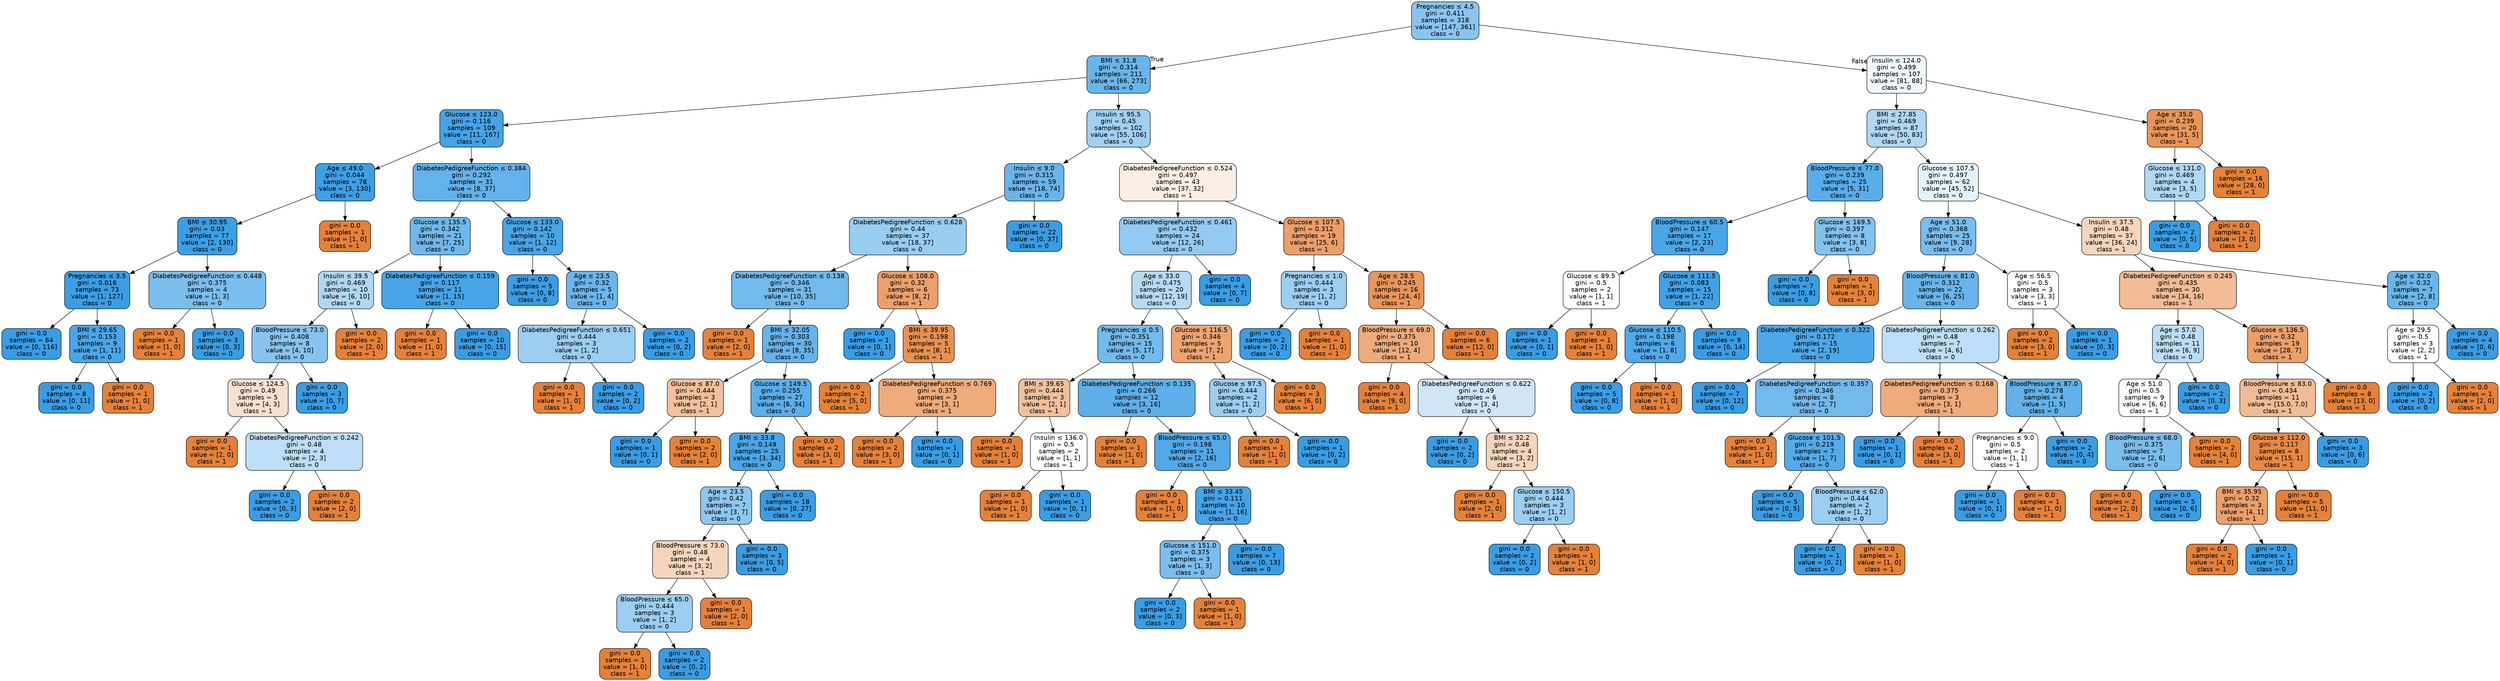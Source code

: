 digraph Tree {
node [shape=box, style="filled, rounded", color="black", fontname="helvetica"] ;
edge [fontname="helvetica"] ;
0 [label=<Pregnancies &le; 4.5<br/>gini = 0.411<br/>samples = 318<br/>value = [147, 361]<br/>class = 0>, fillcolor="#8ac5f0"] ;
1 [label=<BMI &le; 31.8<br/>gini = 0.314<br/>samples = 211<br/>value = [66, 273]<br/>class = 0>, fillcolor="#69b5eb"] ;
0 -> 1 [labeldistance=2.5, labelangle=45, headlabel="True"] ;
2 [label=<Glucose &le; 123.0<br/>gini = 0.116<br/>samples = 109<br/>value = [11, 167]<br/>class = 0>, fillcolor="#46a3e7"] ;
1 -> 2 ;
3 [label=<Age &le; 49.0<br/>gini = 0.044<br/>samples = 78<br/>value = [3, 130]<br/>class = 0>, fillcolor="#3e9fe6"] ;
2 -> 3 ;
4 [label=<BMI &le; 30.95<br/>gini = 0.03<br/>samples = 77<br/>value = [2, 130]<br/>class = 0>, fillcolor="#3c9fe5"] ;
3 -> 4 ;
5 [label=<Pregnancies &le; 3.5<br/>gini = 0.016<br/>samples = 73<br/>value = [1, 127]<br/>class = 0>, fillcolor="#3b9ee5"] ;
4 -> 5 ;
6 [label=<gini = 0.0<br/>samples = 64<br/>value = [0, 116]<br/>class = 0>, fillcolor="#399de5"] ;
5 -> 6 ;
7 [label=<BMI &le; 29.65<br/>gini = 0.153<br/>samples = 9<br/>value = [1, 11]<br/>class = 0>, fillcolor="#4ba6e7"] ;
5 -> 7 ;
8 [label=<gini = 0.0<br/>samples = 8<br/>value = [0, 11]<br/>class = 0>, fillcolor="#399de5"] ;
7 -> 8 ;
9 [label=<gini = 0.0<br/>samples = 1<br/>value = [1, 0]<br/>class = 1>, fillcolor="#e58139"] ;
7 -> 9 ;
10 [label=<DiabetesPedigreeFunction &le; 0.448<br/>gini = 0.375<br/>samples = 4<br/>value = [1, 3]<br/>class = 0>, fillcolor="#7bbeee"] ;
4 -> 10 ;
11 [label=<gini = 0.0<br/>samples = 1<br/>value = [1, 0]<br/>class = 1>, fillcolor="#e58139"] ;
10 -> 11 ;
12 [label=<gini = 0.0<br/>samples = 3<br/>value = [0, 3]<br/>class = 0>, fillcolor="#399de5"] ;
10 -> 12 ;
13 [label=<gini = 0.0<br/>samples = 1<br/>value = [1, 0]<br/>class = 1>, fillcolor="#e58139"] ;
3 -> 13 ;
14 [label=<DiabetesPedigreeFunction &le; 0.384<br/>gini = 0.292<br/>samples = 31<br/>value = [8, 37]<br/>class = 0>, fillcolor="#64b2eb"] ;
2 -> 14 ;
15 [label=<Glucose &le; 135.5<br/>gini = 0.342<br/>samples = 21<br/>value = [7, 25]<br/>class = 0>, fillcolor="#70b8ec"] ;
14 -> 15 ;
16 [label=<Insulin &le; 39.5<br/>gini = 0.469<br/>samples = 10<br/>value = [6, 10]<br/>class = 0>, fillcolor="#b0d8f5"] ;
15 -> 16 ;
17 [label=<BloodPressure &le; 73.0<br/>gini = 0.408<br/>samples = 8<br/>value = [4, 10]<br/>class = 0>, fillcolor="#88c4ef"] ;
16 -> 17 ;
18 [label=<Glucose &le; 124.5<br/>gini = 0.49<br/>samples = 5<br/>value = [4, 3]<br/>class = 1>, fillcolor="#f8e0ce"] ;
17 -> 18 ;
19 [label=<gini = 0.0<br/>samples = 1<br/>value = [2, 0]<br/>class = 1>, fillcolor="#e58139"] ;
18 -> 19 ;
20 [label=<DiabetesPedigreeFunction &le; 0.242<br/>gini = 0.48<br/>samples = 4<br/>value = [2, 3]<br/>class = 0>, fillcolor="#bddef6"] ;
18 -> 20 ;
21 [label=<gini = 0.0<br/>samples = 2<br/>value = [0, 3]<br/>class = 0>, fillcolor="#399de5"] ;
20 -> 21 ;
22 [label=<gini = 0.0<br/>samples = 2<br/>value = [2, 0]<br/>class = 1>, fillcolor="#e58139"] ;
20 -> 22 ;
23 [label=<gini = 0.0<br/>samples = 3<br/>value = [0, 7]<br/>class = 0>, fillcolor="#399de5"] ;
17 -> 23 ;
24 [label=<gini = 0.0<br/>samples = 2<br/>value = [2, 0]<br/>class = 1>, fillcolor="#e58139"] ;
16 -> 24 ;
25 [label=<DiabetesPedigreeFunction &le; 0.159<br/>gini = 0.117<br/>samples = 11<br/>value = [1, 15]<br/>class = 0>, fillcolor="#46a4e7"] ;
15 -> 25 ;
26 [label=<gini = 0.0<br/>samples = 1<br/>value = [1, 0]<br/>class = 1>, fillcolor="#e58139"] ;
25 -> 26 ;
27 [label=<gini = 0.0<br/>samples = 10<br/>value = [0, 15]<br/>class = 0>, fillcolor="#399de5"] ;
25 -> 27 ;
28 [label=<Glucose &le; 133.0<br/>gini = 0.142<br/>samples = 10<br/>value = [1, 12]<br/>class = 0>, fillcolor="#49a5e7"] ;
14 -> 28 ;
29 [label=<gini = 0.0<br/>samples = 5<br/>value = [0, 8]<br/>class = 0>, fillcolor="#399de5"] ;
28 -> 29 ;
30 [label=<Age &le; 23.5<br/>gini = 0.32<br/>samples = 5<br/>value = [1, 4]<br/>class = 0>, fillcolor="#6ab6ec"] ;
28 -> 30 ;
31 [label=<DiabetesPedigreeFunction &le; 0.651<br/>gini = 0.444<br/>samples = 3<br/>value = [1, 2]<br/>class = 0>, fillcolor="#9ccef2"] ;
30 -> 31 ;
32 [label=<gini = 0.0<br/>samples = 1<br/>value = [1, 0]<br/>class = 1>, fillcolor="#e58139"] ;
31 -> 32 ;
33 [label=<gini = 0.0<br/>samples = 2<br/>value = [0, 2]<br/>class = 0>, fillcolor="#399de5"] ;
31 -> 33 ;
34 [label=<gini = 0.0<br/>samples = 2<br/>value = [0, 2]<br/>class = 0>, fillcolor="#399de5"] ;
30 -> 34 ;
35 [label=<Insulin &le; 95.5<br/>gini = 0.45<br/>samples = 102<br/>value = [55, 106]<br/>class = 0>, fillcolor="#a0d0f2"] ;
1 -> 35 ;
36 [label=<Insulin &le; 9.0<br/>gini = 0.315<br/>samples = 59<br/>value = [18, 74]<br/>class = 0>, fillcolor="#69b5eb"] ;
35 -> 36 ;
37 [label=<DiabetesPedigreeFunction &le; 0.628<br/>gini = 0.44<br/>samples = 37<br/>value = [18, 37]<br/>class = 0>, fillcolor="#99cdf2"] ;
36 -> 37 ;
38 [label=<DiabetesPedigreeFunction &le; 0.138<br/>gini = 0.346<br/>samples = 31<br/>value = [10, 35]<br/>class = 0>, fillcolor="#72b9ec"] ;
37 -> 38 ;
39 [label=<gini = 0.0<br/>samples = 1<br/>value = [2, 0]<br/>class = 1>, fillcolor="#e58139"] ;
38 -> 39 ;
40 [label=<BMI &le; 32.05<br/>gini = 0.303<br/>samples = 30<br/>value = [8, 35]<br/>class = 0>, fillcolor="#66b3eb"] ;
38 -> 40 ;
41 [label=<Glucose &le; 87.0<br/>gini = 0.444<br/>samples = 3<br/>value = [2, 1]<br/>class = 1>, fillcolor="#f2c09c"] ;
40 -> 41 ;
42 [label=<gini = 0.0<br/>samples = 1<br/>value = [0, 1]<br/>class = 0>, fillcolor="#399de5"] ;
41 -> 42 ;
43 [label=<gini = 0.0<br/>samples = 2<br/>value = [2, 0]<br/>class = 1>, fillcolor="#e58139"] ;
41 -> 43 ;
44 [label=<Glucose &le; 149.5<br/>gini = 0.255<br/>samples = 27<br/>value = [6, 34]<br/>class = 0>, fillcolor="#5caeea"] ;
40 -> 44 ;
45 [label=<BMI &le; 33.8<br/>gini = 0.149<br/>samples = 25<br/>value = [3, 34]<br/>class = 0>, fillcolor="#4aa6e7"] ;
44 -> 45 ;
46 [label=<Age &le; 23.5<br/>gini = 0.42<br/>samples = 7<br/>value = [3, 7]<br/>class = 0>, fillcolor="#8ec7f0"] ;
45 -> 46 ;
47 [label=<BloodPressure &le; 73.0<br/>gini = 0.48<br/>samples = 4<br/>value = [3, 2]<br/>class = 1>, fillcolor="#f6d5bd"] ;
46 -> 47 ;
48 [label=<BloodPressure &le; 65.0<br/>gini = 0.444<br/>samples = 3<br/>value = [1, 2]<br/>class = 0>, fillcolor="#9ccef2"] ;
47 -> 48 ;
49 [label=<gini = 0.0<br/>samples = 1<br/>value = [1, 0]<br/>class = 1>, fillcolor="#e58139"] ;
48 -> 49 ;
50 [label=<gini = 0.0<br/>samples = 2<br/>value = [0, 2]<br/>class = 0>, fillcolor="#399de5"] ;
48 -> 50 ;
51 [label=<gini = 0.0<br/>samples = 1<br/>value = [2, 0]<br/>class = 1>, fillcolor="#e58139"] ;
47 -> 51 ;
52 [label=<gini = 0.0<br/>samples = 3<br/>value = [0, 5]<br/>class = 0>, fillcolor="#399de5"] ;
46 -> 52 ;
53 [label=<gini = 0.0<br/>samples = 18<br/>value = [0, 27]<br/>class = 0>, fillcolor="#399de5"] ;
45 -> 53 ;
54 [label=<gini = 0.0<br/>samples = 2<br/>value = [3, 0]<br/>class = 1>, fillcolor="#e58139"] ;
44 -> 54 ;
55 [label=<Glucose &le; 108.0<br/>gini = 0.32<br/>samples = 6<br/>value = [8, 2]<br/>class = 1>, fillcolor="#eca06a"] ;
37 -> 55 ;
56 [label=<gini = 0.0<br/>samples = 1<br/>value = [0, 1]<br/>class = 0>, fillcolor="#399de5"] ;
55 -> 56 ;
57 [label=<BMI &le; 39.95<br/>gini = 0.198<br/>samples = 5<br/>value = [8, 1]<br/>class = 1>, fillcolor="#e89152"] ;
55 -> 57 ;
58 [label=<gini = 0.0<br/>samples = 2<br/>value = [5, 0]<br/>class = 1>, fillcolor="#e58139"] ;
57 -> 58 ;
59 [label=<DiabetesPedigreeFunction &le; 0.769<br/>gini = 0.375<br/>samples = 3<br/>value = [3, 1]<br/>class = 1>, fillcolor="#eeab7b"] ;
57 -> 59 ;
60 [label=<gini = 0.0<br/>samples = 2<br/>value = [3, 0]<br/>class = 1>, fillcolor="#e58139"] ;
59 -> 60 ;
61 [label=<gini = 0.0<br/>samples = 1<br/>value = [0, 1]<br/>class = 0>, fillcolor="#399de5"] ;
59 -> 61 ;
62 [label=<gini = 0.0<br/>samples = 22<br/>value = [0, 37]<br/>class = 0>, fillcolor="#399de5"] ;
36 -> 62 ;
63 [label=<DiabetesPedigreeFunction &le; 0.524<br/>gini = 0.497<br/>samples = 43<br/>value = [37, 32]<br/>class = 1>, fillcolor="#fbeee4"] ;
35 -> 63 ;
64 [label=<DiabetesPedigreeFunction &le; 0.461<br/>gini = 0.432<br/>samples = 24<br/>value = [12, 26]<br/>class = 0>, fillcolor="#94caf1"] ;
63 -> 64 ;
65 [label=<Age &le; 33.0<br/>gini = 0.475<br/>samples = 20<br/>value = [12, 19]<br/>class = 0>, fillcolor="#b6dbf5"] ;
64 -> 65 ;
66 [label=<Pregnancies &le; 0.5<br/>gini = 0.351<br/>samples = 15<br/>value = [5, 17]<br/>class = 0>, fillcolor="#73baed"] ;
65 -> 66 ;
67 [label=<BMI &le; 39.65<br/>gini = 0.444<br/>samples = 3<br/>value = [2, 1]<br/>class = 1>, fillcolor="#f2c09c"] ;
66 -> 67 ;
68 [label=<gini = 0.0<br/>samples = 1<br/>value = [1, 0]<br/>class = 1>, fillcolor="#e58139"] ;
67 -> 68 ;
69 [label=<Insulin &le; 136.0<br/>gini = 0.5<br/>samples = 2<br/>value = [1, 1]<br/>class = 1>, fillcolor="#ffffff"] ;
67 -> 69 ;
70 [label=<gini = 0.0<br/>samples = 1<br/>value = [1, 0]<br/>class = 1>, fillcolor="#e58139"] ;
69 -> 70 ;
71 [label=<gini = 0.0<br/>samples = 1<br/>value = [0, 1]<br/>class = 0>, fillcolor="#399de5"] ;
69 -> 71 ;
72 [label=<DiabetesPedigreeFunction &le; 0.135<br/>gini = 0.266<br/>samples = 12<br/>value = [3, 16]<br/>class = 0>, fillcolor="#5eafea"] ;
66 -> 72 ;
73 [label=<gini = 0.0<br/>samples = 1<br/>value = [1, 0]<br/>class = 1>, fillcolor="#e58139"] ;
72 -> 73 ;
74 [label=<BloodPressure &le; 65.0<br/>gini = 0.198<br/>samples = 11<br/>value = [2, 16]<br/>class = 0>, fillcolor="#52a9e8"] ;
72 -> 74 ;
75 [label=<gini = 0.0<br/>samples = 1<br/>value = [1, 0]<br/>class = 1>, fillcolor="#e58139"] ;
74 -> 75 ;
76 [label=<BMI &le; 33.45<br/>gini = 0.111<br/>samples = 10<br/>value = [1, 16]<br/>class = 0>, fillcolor="#45a3e7"] ;
74 -> 76 ;
77 [label=<Glucose &le; 151.0<br/>gini = 0.375<br/>samples = 3<br/>value = [1, 3]<br/>class = 0>, fillcolor="#7bbeee"] ;
76 -> 77 ;
78 [label=<gini = 0.0<br/>samples = 2<br/>value = [0, 3]<br/>class = 0>, fillcolor="#399de5"] ;
77 -> 78 ;
79 [label=<gini = 0.0<br/>samples = 1<br/>value = [1, 0]<br/>class = 1>, fillcolor="#e58139"] ;
77 -> 79 ;
80 [label=<gini = 0.0<br/>samples = 7<br/>value = [0, 13]<br/>class = 0>, fillcolor="#399de5"] ;
76 -> 80 ;
81 [label=<Glucose &le; 116.5<br/>gini = 0.346<br/>samples = 5<br/>value = [7, 2]<br/>class = 1>, fillcolor="#eca572"] ;
65 -> 81 ;
82 [label=<Glucose &le; 97.5<br/>gini = 0.444<br/>samples = 2<br/>value = [1, 2]<br/>class = 0>, fillcolor="#9ccef2"] ;
81 -> 82 ;
83 [label=<gini = 0.0<br/>samples = 1<br/>value = [1, 0]<br/>class = 1>, fillcolor="#e58139"] ;
82 -> 83 ;
84 [label=<gini = 0.0<br/>samples = 1<br/>value = [0, 2]<br/>class = 0>, fillcolor="#399de5"] ;
82 -> 84 ;
85 [label=<gini = 0.0<br/>samples = 3<br/>value = [6, 0]<br/>class = 1>, fillcolor="#e58139"] ;
81 -> 85 ;
86 [label=<gini = 0.0<br/>samples = 4<br/>value = [0, 7]<br/>class = 0>, fillcolor="#399de5"] ;
64 -> 86 ;
87 [label=<Glucose &le; 107.5<br/>gini = 0.312<br/>samples = 19<br/>value = [25, 6]<br/>class = 1>, fillcolor="#eb9f69"] ;
63 -> 87 ;
88 [label=<Pregnancies &le; 1.0<br/>gini = 0.444<br/>samples = 3<br/>value = [1, 2]<br/>class = 0>, fillcolor="#9ccef2"] ;
87 -> 88 ;
89 [label=<gini = 0.0<br/>samples = 2<br/>value = [0, 2]<br/>class = 0>, fillcolor="#399de5"] ;
88 -> 89 ;
90 [label=<gini = 0.0<br/>samples = 1<br/>value = [1, 0]<br/>class = 1>, fillcolor="#e58139"] ;
88 -> 90 ;
91 [label=<Age &le; 28.5<br/>gini = 0.245<br/>samples = 16<br/>value = [24, 4]<br/>class = 1>, fillcolor="#e9965a"] ;
87 -> 91 ;
92 [label=<BloodPressure &le; 69.0<br/>gini = 0.375<br/>samples = 10<br/>value = [12, 4]<br/>class = 1>, fillcolor="#eeab7b"] ;
91 -> 92 ;
93 [label=<gini = 0.0<br/>samples = 4<br/>value = [9, 0]<br/>class = 1>, fillcolor="#e58139"] ;
92 -> 93 ;
94 [label=<DiabetesPedigreeFunction &le; 0.622<br/>gini = 0.49<br/>samples = 6<br/>value = [3, 4]<br/>class = 0>, fillcolor="#cee6f8"] ;
92 -> 94 ;
95 [label=<gini = 0.0<br/>samples = 2<br/>value = [0, 2]<br/>class = 0>, fillcolor="#399de5"] ;
94 -> 95 ;
96 [label=<BMI &le; 32.2<br/>gini = 0.48<br/>samples = 4<br/>value = [3, 2]<br/>class = 1>, fillcolor="#f6d5bd"] ;
94 -> 96 ;
97 [label=<gini = 0.0<br/>samples = 1<br/>value = [2, 0]<br/>class = 1>, fillcolor="#e58139"] ;
96 -> 97 ;
98 [label=<Glucose &le; 150.5<br/>gini = 0.444<br/>samples = 3<br/>value = [1, 2]<br/>class = 0>, fillcolor="#9ccef2"] ;
96 -> 98 ;
99 [label=<gini = 0.0<br/>samples = 2<br/>value = [0, 2]<br/>class = 0>, fillcolor="#399de5"] ;
98 -> 99 ;
100 [label=<gini = 0.0<br/>samples = 1<br/>value = [1, 0]<br/>class = 1>, fillcolor="#e58139"] ;
98 -> 100 ;
101 [label=<gini = 0.0<br/>samples = 6<br/>value = [12, 0]<br/>class = 1>, fillcolor="#e58139"] ;
91 -> 101 ;
102 [label=<Insulin &le; 124.0<br/>gini = 0.499<br/>samples = 107<br/>value = [81, 88]<br/>class = 0>, fillcolor="#eff7fd"] ;
0 -> 102 [labeldistance=2.5, labelangle=-45, headlabel="False"] ;
103 [label=<BMI &le; 27.85<br/>gini = 0.469<br/>samples = 87<br/>value = [50, 83]<br/>class = 0>, fillcolor="#b0d8f5"] ;
102 -> 103 ;
104 [label=<BloodPressure &le; 77.0<br/>gini = 0.239<br/>samples = 25<br/>value = [5, 31]<br/>class = 0>, fillcolor="#59ade9"] ;
103 -> 104 ;
105 [label=<BloodPressure &le; 60.5<br/>gini = 0.147<br/>samples = 17<br/>value = [2, 23]<br/>class = 0>, fillcolor="#4aa6e7"] ;
104 -> 105 ;
106 [label=<Glucose &le; 89.5<br/>gini = 0.5<br/>samples = 2<br/>value = [1, 1]<br/>class = 1>, fillcolor="#ffffff"] ;
105 -> 106 ;
107 [label=<gini = 0.0<br/>samples = 1<br/>value = [0, 1]<br/>class = 0>, fillcolor="#399de5"] ;
106 -> 107 ;
108 [label=<gini = 0.0<br/>samples = 1<br/>value = [1, 0]<br/>class = 1>, fillcolor="#e58139"] ;
106 -> 108 ;
109 [label=<Glucose &le; 111.5<br/>gini = 0.083<br/>samples = 15<br/>value = [1, 22]<br/>class = 0>, fillcolor="#42a1e6"] ;
105 -> 109 ;
110 [label=<Glucose &le; 110.5<br/>gini = 0.198<br/>samples = 6<br/>value = [1, 8]<br/>class = 0>, fillcolor="#52a9e8"] ;
109 -> 110 ;
111 [label=<gini = 0.0<br/>samples = 5<br/>value = [0, 8]<br/>class = 0>, fillcolor="#399de5"] ;
110 -> 111 ;
112 [label=<gini = 0.0<br/>samples = 1<br/>value = [1, 0]<br/>class = 1>, fillcolor="#e58139"] ;
110 -> 112 ;
113 [label=<gini = 0.0<br/>samples = 9<br/>value = [0, 14]<br/>class = 0>, fillcolor="#399de5"] ;
109 -> 113 ;
114 [label=<Glucose &le; 169.5<br/>gini = 0.397<br/>samples = 8<br/>value = [3, 8]<br/>class = 0>, fillcolor="#83c2ef"] ;
104 -> 114 ;
115 [label=<gini = 0.0<br/>samples = 7<br/>value = [0, 8]<br/>class = 0>, fillcolor="#399de5"] ;
114 -> 115 ;
116 [label=<gini = 0.0<br/>samples = 1<br/>value = [3, 0]<br/>class = 1>, fillcolor="#e58139"] ;
114 -> 116 ;
117 [label=<Glucose &le; 107.5<br/>gini = 0.497<br/>samples = 62<br/>value = [45, 52]<br/>class = 0>, fillcolor="#e4f2fc"] ;
103 -> 117 ;
118 [label=<Age &le; 51.0<br/>gini = 0.368<br/>samples = 25<br/>value = [9, 28]<br/>class = 0>, fillcolor="#79bced"] ;
117 -> 118 ;
119 [label=<BloodPressure &le; 81.0<br/>gini = 0.312<br/>samples = 22<br/>value = [6, 25]<br/>class = 0>, fillcolor="#69b5eb"] ;
118 -> 119 ;
120 [label=<DiabetesPedigreeFunction &le; 0.322<br/>gini = 0.172<br/>samples = 15<br/>value = [2, 19]<br/>class = 0>, fillcolor="#4ea7e8"] ;
119 -> 120 ;
121 [label=<gini = 0.0<br/>samples = 7<br/>value = [0, 12]<br/>class = 0>, fillcolor="#399de5"] ;
120 -> 121 ;
122 [label=<DiabetesPedigreeFunction &le; 0.357<br/>gini = 0.346<br/>samples = 8<br/>value = [2, 7]<br/>class = 0>, fillcolor="#72b9ec"] ;
120 -> 122 ;
123 [label=<gini = 0.0<br/>samples = 1<br/>value = [1, 0]<br/>class = 1>, fillcolor="#e58139"] ;
122 -> 123 ;
124 [label=<Glucose &le; 101.5<br/>gini = 0.219<br/>samples = 7<br/>value = [1, 7]<br/>class = 0>, fillcolor="#55abe9"] ;
122 -> 124 ;
125 [label=<gini = 0.0<br/>samples = 5<br/>value = [0, 5]<br/>class = 0>, fillcolor="#399de5"] ;
124 -> 125 ;
126 [label=<BloodPressure &le; 62.0<br/>gini = 0.444<br/>samples = 2<br/>value = [1, 2]<br/>class = 0>, fillcolor="#9ccef2"] ;
124 -> 126 ;
127 [label=<gini = 0.0<br/>samples = 1<br/>value = [0, 2]<br/>class = 0>, fillcolor="#399de5"] ;
126 -> 127 ;
128 [label=<gini = 0.0<br/>samples = 1<br/>value = [1, 0]<br/>class = 1>, fillcolor="#e58139"] ;
126 -> 128 ;
129 [label=<DiabetesPedigreeFunction &le; 0.262<br/>gini = 0.48<br/>samples = 7<br/>value = [4, 6]<br/>class = 0>, fillcolor="#bddef6"] ;
119 -> 129 ;
130 [label=<DiabetesPedigreeFunction &le; 0.168<br/>gini = 0.375<br/>samples = 3<br/>value = [3, 1]<br/>class = 1>, fillcolor="#eeab7b"] ;
129 -> 130 ;
131 [label=<gini = 0.0<br/>samples = 1<br/>value = [0, 1]<br/>class = 0>, fillcolor="#399de5"] ;
130 -> 131 ;
132 [label=<gini = 0.0<br/>samples = 2<br/>value = [3, 0]<br/>class = 1>, fillcolor="#e58139"] ;
130 -> 132 ;
133 [label=<BloodPressure &le; 87.0<br/>gini = 0.278<br/>samples = 4<br/>value = [1, 5]<br/>class = 0>, fillcolor="#61b1ea"] ;
129 -> 133 ;
134 [label=<Pregnancies &le; 9.0<br/>gini = 0.5<br/>samples = 2<br/>value = [1, 1]<br/>class = 1>, fillcolor="#ffffff"] ;
133 -> 134 ;
135 [label=<gini = 0.0<br/>samples = 1<br/>value = [0, 1]<br/>class = 0>, fillcolor="#399de5"] ;
134 -> 135 ;
136 [label=<gini = 0.0<br/>samples = 1<br/>value = [1, 0]<br/>class = 1>, fillcolor="#e58139"] ;
134 -> 136 ;
137 [label=<gini = 0.0<br/>samples = 2<br/>value = [0, 4]<br/>class = 0>, fillcolor="#399de5"] ;
133 -> 137 ;
138 [label=<Age &le; 56.5<br/>gini = 0.5<br/>samples = 3<br/>value = [3, 3]<br/>class = 1>, fillcolor="#ffffff"] ;
118 -> 138 ;
139 [label=<gini = 0.0<br/>samples = 2<br/>value = [3, 0]<br/>class = 1>, fillcolor="#e58139"] ;
138 -> 139 ;
140 [label=<gini = 0.0<br/>samples = 1<br/>value = [0, 3]<br/>class = 0>, fillcolor="#399de5"] ;
138 -> 140 ;
141 [label=<Insulin &le; 37.5<br/>gini = 0.48<br/>samples = 37<br/>value = [36, 24]<br/>class = 1>, fillcolor="#f6d5bd"] ;
117 -> 141 ;
142 [label=<DiabetesPedigreeFunction &le; 0.245<br/>gini = 0.435<br/>samples = 30<br/>value = [34, 16]<br/>class = 1>, fillcolor="#f1bc96"] ;
141 -> 142 ;
143 [label=<Age &le; 57.0<br/>gini = 0.48<br/>samples = 11<br/>value = [6, 9]<br/>class = 0>, fillcolor="#bddef6"] ;
142 -> 143 ;
144 [label=<Age &le; 51.0<br/>gini = 0.5<br/>samples = 9<br/>value = [6, 6]<br/>class = 1>, fillcolor="#ffffff"] ;
143 -> 144 ;
145 [label=<BloodPressure &le; 68.0<br/>gini = 0.375<br/>samples = 7<br/>value = [2, 6]<br/>class = 0>, fillcolor="#7bbeee"] ;
144 -> 145 ;
146 [label=<gini = 0.0<br/>samples = 2<br/>value = [2, 0]<br/>class = 1>, fillcolor="#e58139"] ;
145 -> 146 ;
147 [label=<gini = 0.0<br/>samples = 5<br/>value = [0, 6]<br/>class = 0>, fillcolor="#399de5"] ;
145 -> 147 ;
148 [label=<gini = 0.0<br/>samples = 2<br/>value = [4, 0]<br/>class = 1>, fillcolor="#e58139"] ;
144 -> 148 ;
149 [label=<gini = 0.0<br/>samples = 2<br/>value = [0, 3]<br/>class = 0>, fillcolor="#399de5"] ;
143 -> 149 ;
150 [label=<Glucose &le; 136.5<br/>gini = 0.32<br/>samples = 19<br/>value = [28, 7]<br/>class = 1>, fillcolor="#eca06a"] ;
142 -> 150 ;
151 [label=<BloodPressure &le; 83.0<br/>gini = 0.434<br/>samples = 11<br/>value = [15.0, 7.0]<br/>class = 1>, fillcolor="#f1bc95"] ;
150 -> 151 ;
152 [label=<Glucose &le; 112.0<br/>gini = 0.117<br/>samples = 8<br/>value = [15, 1]<br/>class = 1>, fillcolor="#e78946"] ;
151 -> 152 ;
153 [label=<BMI &le; 35.95<br/>gini = 0.32<br/>samples = 3<br/>value = [4, 1]<br/>class = 1>, fillcolor="#eca06a"] ;
152 -> 153 ;
154 [label=<gini = 0.0<br/>samples = 2<br/>value = [4, 0]<br/>class = 1>, fillcolor="#e58139"] ;
153 -> 154 ;
155 [label=<gini = 0.0<br/>samples = 1<br/>value = [0, 1]<br/>class = 0>, fillcolor="#399de5"] ;
153 -> 155 ;
156 [label=<gini = 0.0<br/>samples = 5<br/>value = [11, 0]<br/>class = 1>, fillcolor="#e58139"] ;
152 -> 156 ;
157 [label=<gini = 0.0<br/>samples = 3<br/>value = [0, 6]<br/>class = 0>, fillcolor="#399de5"] ;
151 -> 157 ;
158 [label=<gini = 0.0<br/>samples = 8<br/>value = [13, 0]<br/>class = 1>, fillcolor="#e58139"] ;
150 -> 158 ;
159 [label=<Age &le; 32.0<br/>gini = 0.32<br/>samples = 7<br/>value = [2, 8]<br/>class = 0>, fillcolor="#6ab6ec"] ;
141 -> 159 ;
160 [label=<Age &le; 29.5<br/>gini = 0.5<br/>samples = 3<br/>value = [2, 2]<br/>class = 1>, fillcolor="#ffffff"] ;
159 -> 160 ;
161 [label=<gini = 0.0<br/>samples = 2<br/>value = [0, 2]<br/>class = 0>, fillcolor="#399de5"] ;
160 -> 161 ;
162 [label=<gini = 0.0<br/>samples = 1<br/>value = [2, 0]<br/>class = 1>, fillcolor="#e58139"] ;
160 -> 162 ;
163 [label=<gini = 0.0<br/>samples = 4<br/>value = [0, 6]<br/>class = 0>, fillcolor="#399de5"] ;
159 -> 163 ;
164 [label=<Age &le; 35.0<br/>gini = 0.239<br/>samples = 20<br/>value = [31, 5]<br/>class = 1>, fillcolor="#e99559"] ;
102 -> 164 ;
165 [label=<Glucose &le; 131.0<br/>gini = 0.469<br/>samples = 4<br/>value = [3, 5]<br/>class = 0>, fillcolor="#b0d8f5"] ;
164 -> 165 ;
166 [label=<gini = 0.0<br/>samples = 2<br/>value = [0, 5]<br/>class = 0>, fillcolor="#399de5"] ;
165 -> 166 ;
167 [label=<gini = 0.0<br/>samples = 2<br/>value = [3, 0]<br/>class = 1>, fillcolor="#e58139"] ;
165 -> 167 ;
168 [label=<gini = 0.0<br/>samples = 16<br/>value = [28, 0]<br/>class = 1>, fillcolor="#e58139"] ;
164 -> 168 ;
}